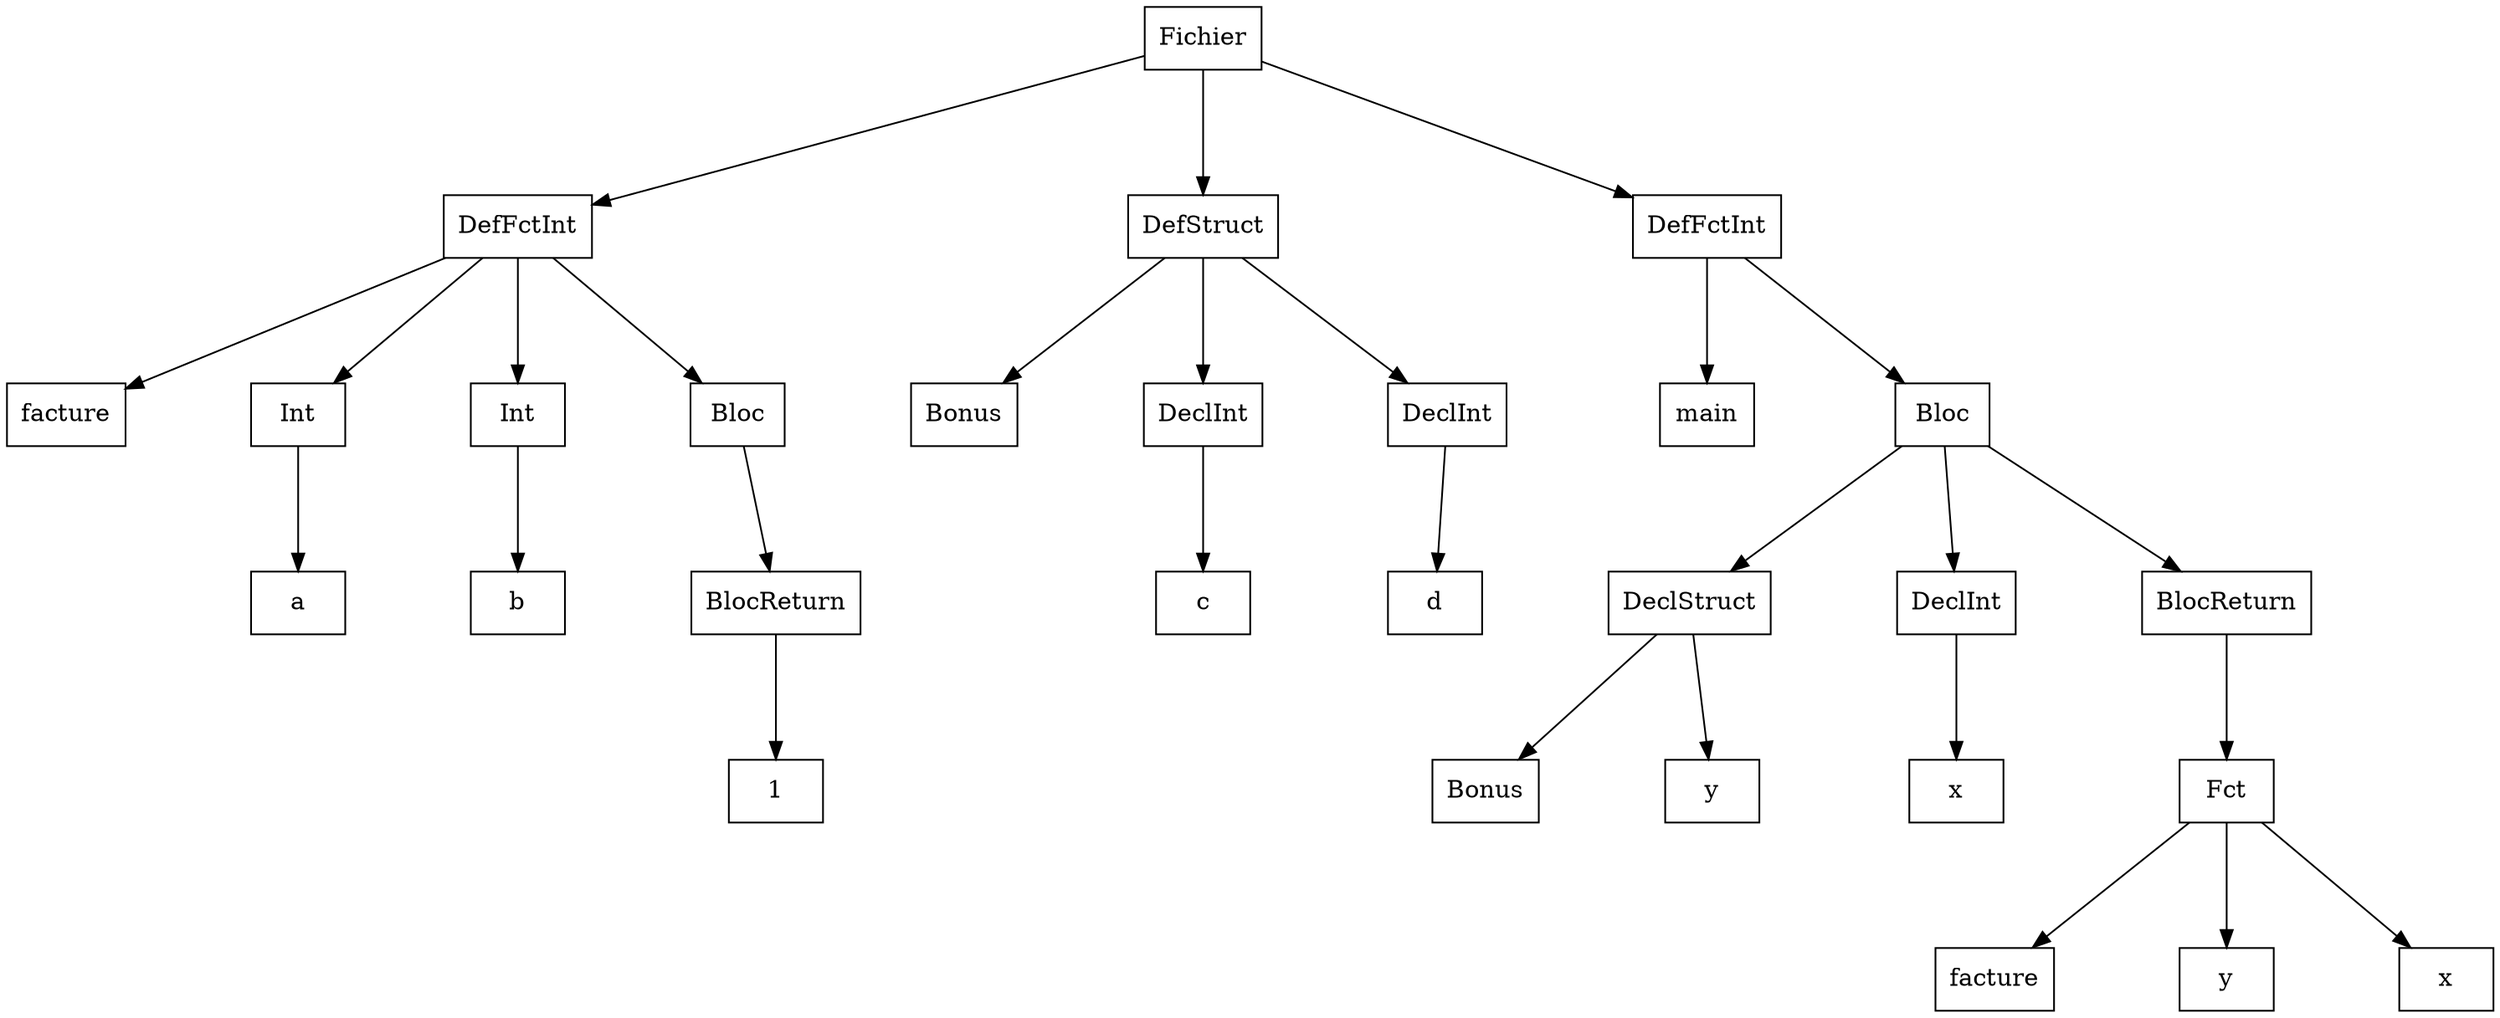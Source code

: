 digraph "ast"{

	nodesep=1;
	ranksep=1;

	N0 [label="Fichier", shape="box"];
	N1 [label="DefFctInt", shape="box"];
	N2 [label="facture", shape="box"];
	N3 [label="Int", shape="box"];
	N4 [label="a", shape="box"];
	N5 [label="Int", shape="box"];
	N6 [label="b", shape="box"];
	N7 [label="Bloc", shape="box"];
	N8 [label="BlocReturn", shape="box"];
	N9 [label="1", shape="box"];
	N10 [label="DefStruct", shape="box"];
	N11 [label="Bonus", shape="box"];
	N12 [label="DeclInt", shape="box"];
	N13 [label="c", shape="box"];
	N14 [label="DeclInt", shape="box"];
	N15 [label="d", shape="box"];
	N16 [label="DefFctInt", shape="box"];
	N17 [label="main", shape="box"];
	N18 [label="Bloc", shape="box"];
	N19 [label="DeclStruct", shape="box"];
	N20 [label="Bonus", shape="box"];
	N21 [label="y", shape="box"];
	N22 [label="DeclInt", shape="box"];
	N23 [label="x", shape="box"];
	N24 [label="BlocReturn", shape="box"];
	N25 [label="Fct", shape="box"];
	N26 [label="facture", shape="box"];
	N27 [label="y", shape="box"];
	N28 [label="x", shape="box"];

	N1 -> N2; 
	N3 -> N4; 
	N1 -> N3; 
	N5 -> N6; 
	N1 -> N5; 
	N8 -> N9; 
	N7 -> N8; 
	N1 -> N7; 
	N0 -> N1; 
	N10 -> N11; 
	N12 -> N13; 
	N10 -> N12; 
	N14 -> N15; 
	N10 -> N14; 
	N0 -> N10; 
	N16 -> N17; 
	N19 -> N20; 
	N19 -> N21; 
	N18 -> N19; 
	N22 -> N23; 
	N18 -> N22; 
	N25 -> N26; 
	N25 -> N27; 
	N25 -> N28; 
	N24 -> N25; 
	N18 -> N24; 
	N16 -> N18; 
	N0 -> N16; 
}
